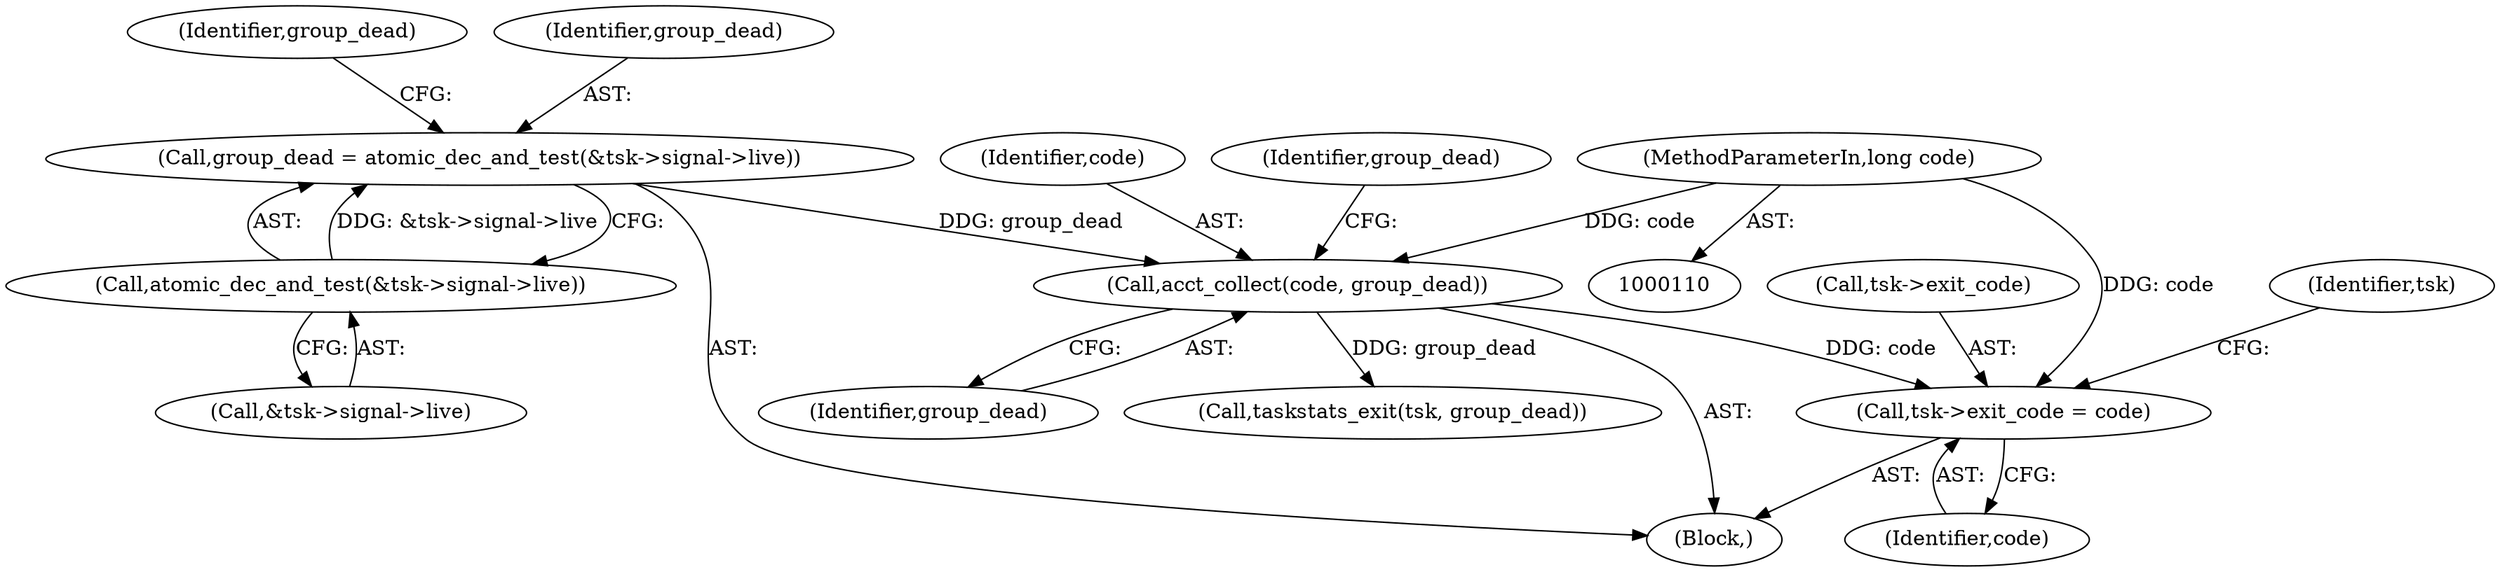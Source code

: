 digraph "0_linux_b69f2292063d2caf37ca9aec7d63ded203701bf3_0@pointer" {
"1000224" [label="(Call,tsk->exit_code = code)"];
"1000211" [label="(Call,acct_collect(code, group_dead))"];
"1000111" [label="(MethodParameterIn,long code)"];
"1000174" [label="(Call,group_dead = atomic_dec_and_test(&tsk->signal->live))"];
"1000176" [label="(Call,atomic_dec_and_test(&tsk->signal->live))"];
"1000225" [label="(Call,tsk->exit_code)"];
"1000184" [label="(Identifier,group_dead)"];
"1000112" [label="(Block,)"];
"1000177" [label="(Call,&tsk->signal->live)"];
"1000212" [label="(Identifier,code)"];
"1000228" [label="(Identifier,code)"];
"1000230" [label="(Identifier,tsk)"];
"1000211" [label="(Call,acct_collect(code, group_dead))"];
"1000224" [label="(Call,tsk->exit_code = code)"];
"1000213" [label="(Identifier,group_dead)"];
"1000229" [label="(Call,taskstats_exit(tsk, group_dead))"];
"1000176" [label="(Call,atomic_dec_and_test(&tsk->signal->live))"];
"1000175" [label="(Identifier,group_dead)"];
"1000111" [label="(MethodParameterIn,long code)"];
"1000174" [label="(Call,group_dead = atomic_dec_and_test(&tsk->signal->live))"];
"1000215" [label="(Identifier,group_dead)"];
"1000224" -> "1000112"  [label="AST: "];
"1000224" -> "1000228"  [label="CFG: "];
"1000225" -> "1000224"  [label="AST: "];
"1000228" -> "1000224"  [label="AST: "];
"1000230" -> "1000224"  [label="CFG: "];
"1000211" -> "1000224"  [label="DDG: code"];
"1000111" -> "1000224"  [label="DDG: code"];
"1000211" -> "1000112"  [label="AST: "];
"1000211" -> "1000213"  [label="CFG: "];
"1000212" -> "1000211"  [label="AST: "];
"1000213" -> "1000211"  [label="AST: "];
"1000215" -> "1000211"  [label="CFG: "];
"1000111" -> "1000211"  [label="DDG: code"];
"1000174" -> "1000211"  [label="DDG: group_dead"];
"1000211" -> "1000229"  [label="DDG: group_dead"];
"1000111" -> "1000110"  [label="AST: "];
"1000174" -> "1000112"  [label="AST: "];
"1000174" -> "1000176"  [label="CFG: "];
"1000175" -> "1000174"  [label="AST: "];
"1000176" -> "1000174"  [label="AST: "];
"1000184" -> "1000174"  [label="CFG: "];
"1000176" -> "1000174"  [label="DDG: &tsk->signal->live"];
"1000176" -> "1000177"  [label="CFG: "];
"1000177" -> "1000176"  [label="AST: "];
}
